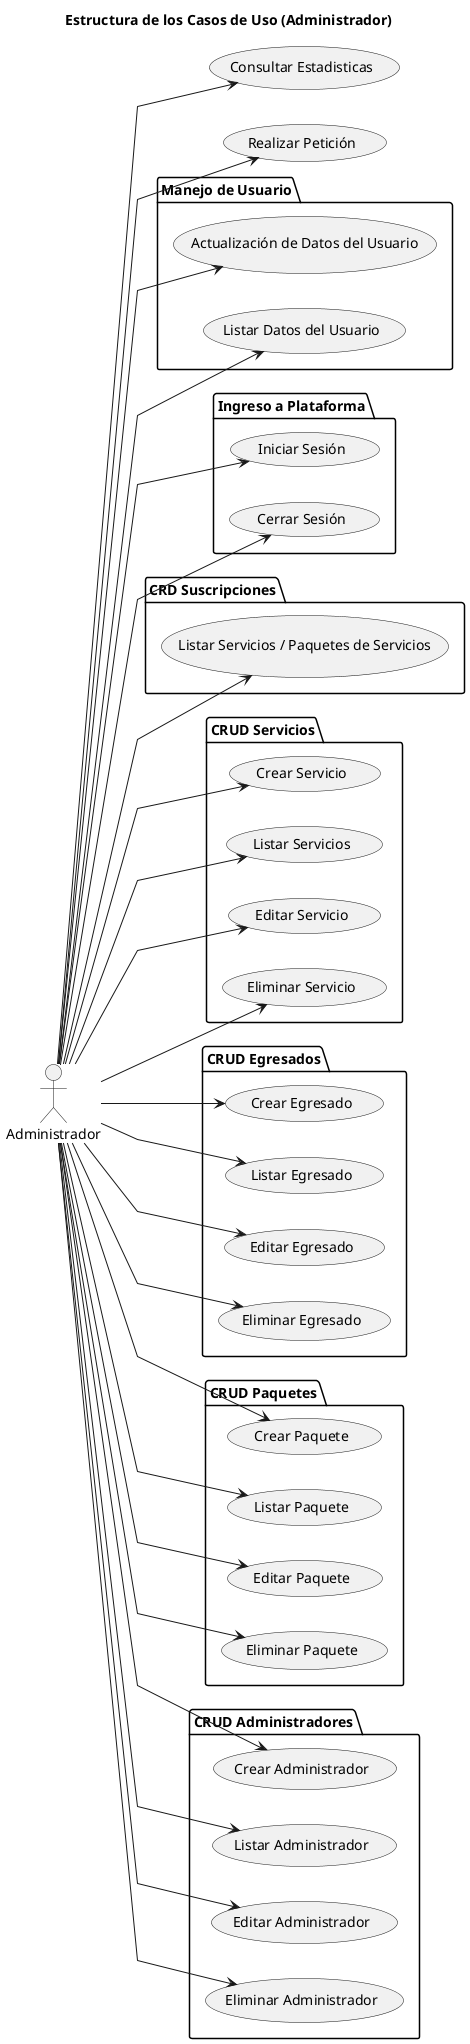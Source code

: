 @startuml Estructura

title Estructura de los Casos de Uso (Administrador)

skinparam {
    NoteBackgroundColor #whiteSmoke
    NoteBorderColor #green
    linetype polyline
}

left to right direction

actor Administrador

Administrador --> (Consultar Estadisticas)

folder "Manejo de Usuario" as cuentas {
    Administrador --> (Actualización de Datos del Usuario)
    Administrador --> (Listar Datos del Usuario)
}

folder "Ingreso a Plataforma" as ingreso {
    Administrador --> (Iniciar Sesión)
    Administrador --> (Cerrar Sesión)
}

folder "CRD Suscripciones" as CRDSuscripciones {
    Administrador --> (Listar Servicios / Paquetes de Servicios)
}

folder "CRUD Servicios" as CRUDServicios {
    Administrador --> (Crear Servicio)
    Administrador --> (Listar Servicios)
    Administrador --> (Editar Servicio)
    Administrador --> (Eliminar Servicio)
}

folder "CRUD Egresados" as CRUDEgresados {
    Administrador --> (Crear Egresado)
    Administrador --> (Listar Egresado)
    Administrador --> (Editar Egresado)
    Administrador --> (Eliminar Egresado)
}

folder "CRUD Paquetes" as CRUDPaquetes {
    Administrador --> (Crear Paquete)
    Administrador --> (Listar Paquete)
    Administrador --> (Editar Paquete)
    Administrador --> (Eliminar Paquete)
}

folder "CRUD Administradores" as CRUDAdministradores {
    Administrador --> (Crear Administrador)
    Administrador --> (Listar Administrador)
    Administrador --> (Editar Administrador)
    Administrador --> (Eliminar Administrador)
}

Administrador --> (Realizar Petición)

@enduml